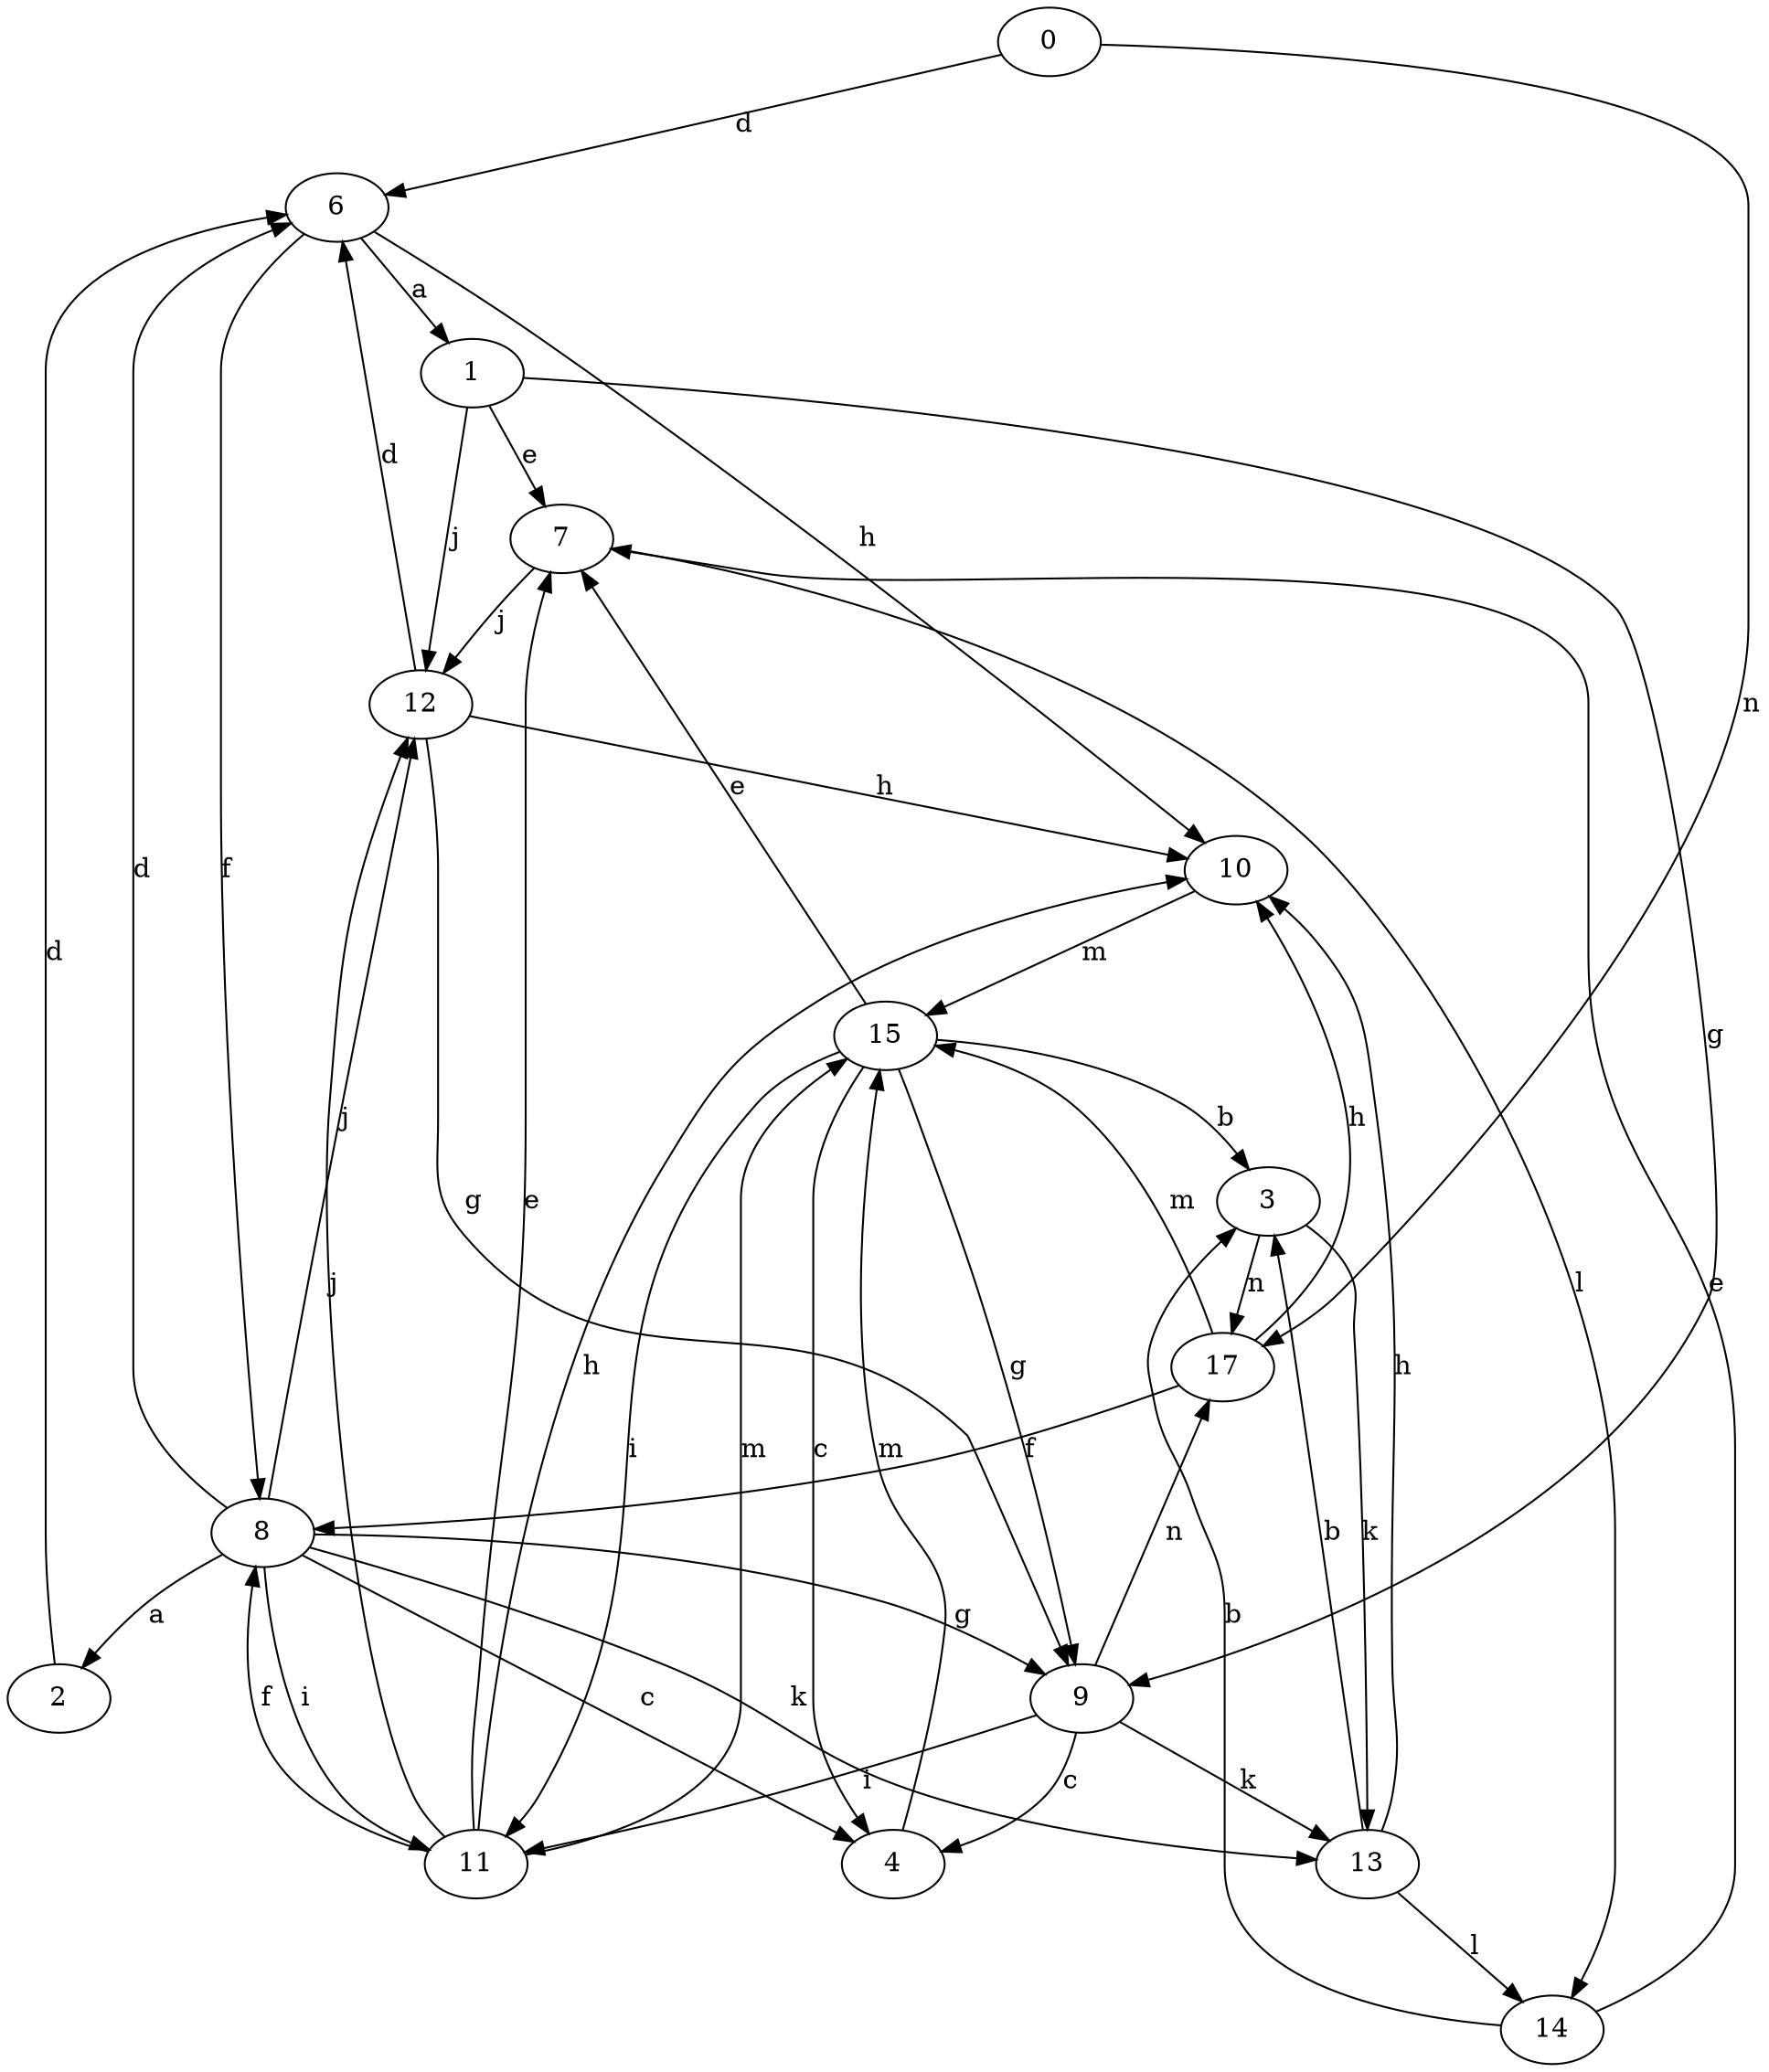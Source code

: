 strict digraph  {
0;
1;
2;
3;
4;
6;
7;
8;
9;
10;
11;
12;
13;
14;
15;
17;
0 -> 6  [label=d];
0 -> 17  [label=n];
1 -> 7  [label=e];
1 -> 9  [label=g];
1 -> 12  [label=j];
2 -> 6  [label=d];
3 -> 13  [label=k];
3 -> 17  [label=n];
4 -> 15  [label=m];
6 -> 1  [label=a];
6 -> 8  [label=f];
6 -> 10  [label=h];
7 -> 12  [label=j];
7 -> 14  [label=l];
8 -> 2  [label=a];
8 -> 4  [label=c];
8 -> 6  [label=d];
8 -> 9  [label=g];
8 -> 11  [label=i];
8 -> 12  [label=j];
8 -> 13  [label=k];
9 -> 4  [label=c];
9 -> 11  [label=i];
9 -> 13  [label=k];
9 -> 17  [label=n];
10 -> 15  [label=m];
11 -> 7  [label=e];
11 -> 8  [label=f];
11 -> 10  [label=h];
11 -> 12  [label=j];
11 -> 15  [label=m];
12 -> 6  [label=d];
12 -> 9  [label=g];
12 -> 10  [label=h];
13 -> 3  [label=b];
13 -> 10  [label=h];
13 -> 14  [label=l];
14 -> 3  [label=b];
14 -> 7  [label=e];
15 -> 3  [label=b];
15 -> 4  [label=c];
15 -> 7  [label=e];
15 -> 9  [label=g];
15 -> 11  [label=i];
17 -> 8  [label=f];
17 -> 10  [label=h];
17 -> 15  [label=m];
}
